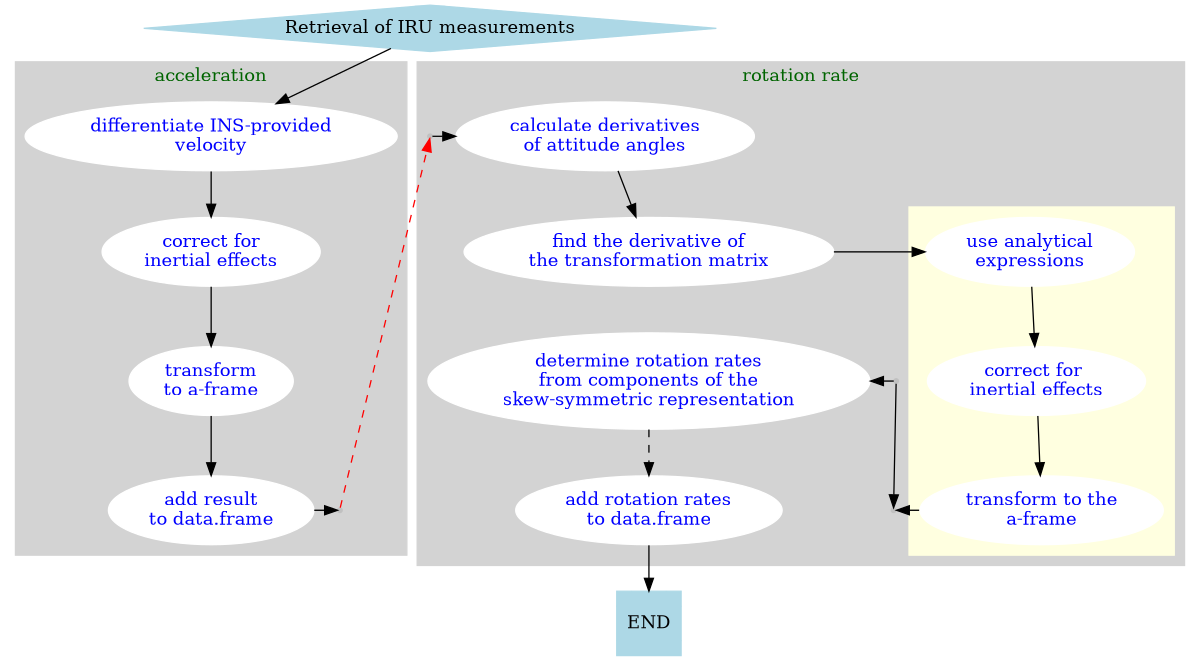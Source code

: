 digraph GPC {
  subgraph "cluster4" {
    node [style=filled, color=white, fontcolor=blue];
    style=filled;
    color=lightgrey;
     "differentiate INS-provided\nvelocity" -> "correct for\ninertial effects" -> "transform\nto a-frame" -> "add result\nto data.frame" [weight=9];
    "add result\nto data.frame" -> "(a)" [minlen="0.1",weight=9];
    fontcolor=darkgreen;
    label="acceleration";
  }
    subgraph "cluster1" {
    node [style=filled,color=white,fontcolor=blue];
    style=filled;
    color=lightgrey;
    "(b)" -> "calculate derivatives\nof attitude angles" [minlen="0.1",weight=20];
    "calculate derivatives\nof attitude angles" -> "find the derivative of\nthe transformation matrix" [weight=1];
    "find the derivative of\nthe transformation matrix" -> "use analytical\nexpressions" [minlen="0.3", weight=10];
    subgraph "cluster3" {
      style=filled;
      color=lightyellow;
      "use analytical\nexpressions" -> "correct for \ninertial effects" -> "transform to the\na-frame" [weight=10];
    }
    "find the derivative of\nthe transformation matrix" -> "determine rotation rates\nfrom components of the\nskew-symmetric representation" [style="invis", weight=10];
    "determine rotation rates\nfrom components of the\nskew-symmetric representation" -> "(c)" [dir=back, minlen="0.1"];
    # "(d)" -> "transform to the\na-frame" [dir=back,minlen="0.1"];
    # "(d)" -> "(c)";
    # "transform to the\na-frame" -> "(c)";
    "(d)" -> "transform to the\na-frame" [dir=back,minlen="0.1", weight=5];
    "determine rotation rates\nfrom components of the\nskew-symmetric representation" -> "add rotation rates\nto data.frame" [style=dashed,weight=10];
    "(c)" -> "(d)" [weight=1];
    fontcolor=darkgreen;
    label="rotation rate";
  }
  size ="8,6";
   node [style=filled, color=lightblue];
  "Retrieval of IRU measurements" [shape=Mdiamond];
  "END" [shape=Msquare];
   node [style=filled, color=white];
   "(a)" [shape=point, color=gray, style="filled"]
   "(b)" [shape=point, color=gray, style="filled"]
   "(c)" [shape=point, color=gray, style="filled"]
   "(d)" [shape=point, color=gray, style="filled"]
   "Retrieval of IRU measurements" -> "differentiate INS-provided\nvelocity" [weight=5];
   "Retrieval of IRU measurements" -> "(b)" [style="invis",weight=15];
   "add rotation rates\nto data.frame" -> "END";
  ## {rank=same;"check for\nrequired variables";"Savitzky-Golay filter\napplied to velocity errors";"construct high-\nrate variables\nby interpolation";}
  # "get GPS l-frame accelerations\nusing a Savitzky-Golay filter" [shape=box, width=3];
  # "reconstruct input-rate\nheading correction\nfrom spline fit" [shape=box,width=2.5];
  # "check for\nrequired variables" [shape=box, width=2];
  # "extract 1-Hz data\nif necessary" [shape=box, width=2];
  # "interpolate for\nmissing variables" [shape=box, width=2];
  # "CorrectHeading ()" -> "check for\nrequired variables" [weight=1];
  # "CorrectHeading ()" -> "(d)" [style="invis",weight=19];
  # "CorrectHeading ()" -> "(f)" [style="invis",weight=20];
  # "(f)" ->  "reconstruct input-rate\nheading correction\nfrom spline fit" [minlen="0.1",weight=20];
  # "CorrectHeading ()" -> "(b)" [style="invis",weight=18];
  # "interpolate for\nmissing variables" -> "construct high-\nrate variables\nby interpolation" [weight=1]
  # "reconstruct input-rate\nheading correction\nfrom spline fit" -> "Return" [weight=20];
  # "interpolate for\nmissing variables" -> "(a)" [weight=10];
  # "use a spline fit" -> "(e)" [weight=10];
  # "correct for inertial\neffects and smooth" -> "(c)" [weight=10];
  # "interpolate for\nmissing variables" -> "Return" [style='invis',weight=1];
  "(a)" -> "(b)" [style=dashed, color=red, weight=1];
  # "interpolate for\nmissing values" -> "Savitzky-Golay filter\napplied to velocity errors" [color=red, weight=0]
  # {rank = same; "check for\nrequired variables" "Savitzky-Golay filter\napplied to velocity errors" "construct high-\nrate variables\nby interpolation"}
}

